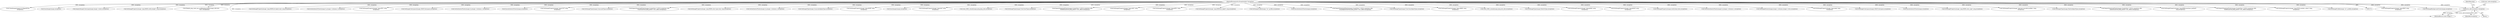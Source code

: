 digraph "0_ImageMagick_8ca35831e91c3db8c6d281d09b605001003bec08@pointer" {
"1000457" [label="(Call,error_info.exception=exception)"];
"1000177" [label="(MethodParameterIn,ExceptionInfo *exception)"];
"1005198" [label="(Call,SetImageProperty(image,\"png:tRNS\",msg,\n                exception))"];
"1004178" [label="(Call,SetImageBackgroundColor(image,exception))"];
"1004841" [label="(Call,CloneImage(image,0,0,MagickTrue,\n            exception))"];
"1004313" [label="(Call,SyncImage(image,exception))"];
"1002760" [label="(Call,AcquireImageColormap(image,image->colors,exception))"];
"1000178" [label="(Block,)"];
"1002966" [label="(Call,SetImageProperty(image,\"png:IHDR.width,height\",msg,exception))"];
"1004539" [label="(Call,Magick_png_read_raw_profile(ping,image,image_info,text,\n                  (int) i,exception))"];
"1005492" [label="(MethodReturn,static Image *)"];
"1000832" [label="(Call,SetImageProperty(image,\"png:IHDR.bit-depth-orig\",msg,exception))"];
"1003377" [label="(Call,GetAuthenticPixels(image,0,y,image->columns,1,exception))"];
"1005299" [label="(Call,SetImageProperty(image,\"png:oFFs\",msg,\n                exception))"];
"1002622" [label="(Call,SetImageColorspace(image,GRAYColorspace,exception))"];
"1004339" [label="(Call,GetAuthenticPixels(image,0,y,image->columns,1,exception))"];
"1004001" [label="(Call,SyncAuthenticPixels(image,exception))"];
"1005186" [label="(Call,SetImageProperty(image,\"png:iCCP\",msg,\n                exception))"];
"1000457" [label="(Call,error_info.exception=exception)"];
"1005072" [label="(Call,SetImageType(image,GrayscaleType,exception))"];
"1003401" [label="(Call,ImportQuantumPixels(image,(CacheView *) NULL,quantum_info,\n              GrayQuantum,ping_pixels+row_offset,exception))"];
"1000816" [label="(Call,SetImageProperty(image,\"png:IHDR.color-type-orig\",msg,exception))"];
"1003959" [label="(Call,GetAuthenticPixels(image,0,y,image->columns,1,exception))"];
"1005042" [label="(Call,SetImageType(image,GrayscaleAlphaType,exception))"];
"1005221" [label="(Call,SetImageProperty(image,\"png:sRGB\",msg,\n                 exception))"];
"1004108" [label="(Call,SyncImage(image,exception))"];
"1005110" [label="(Call,SetImageProperty(image,\"png:text\",msg,\n                exception))"];
"1003075" [label="(Call,read_tIME_chunk(image,ping,ping_info,exception))"];
"1005090" [label="(Call,SetImageType(image,TrueColorType,exception))"];
"1003441" [label="(Call,ImportQuantumPixels(image,(CacheView *) NULL,quantum_info,\n              RGBAQuantum,ping_pixels+row_offset,exception))"];
"1005398" [label="(Call,SetImageProperty(image,\"png:caNv\",msg,\n                exception))"];
"1005266" [label="(Call,SetImageProperty(image,\"png:pHYs\",msg,\n                exception))"];
"1000463" [label="(Identifier,ping)"];
"1002982" [label="(Call,SetImageProperty(image,\"png:IHDR.bit_depth\",msg,exception))"];
"1001251" [label="(Call,SetImageProfile(image,\"icc\",profile,exception))"];
"1000461" [label="(Identifier,exception)"];
"1004418" [label="(Call,SyncAuthenticPixels(image,exception))"];
"1003421" [label="(Call,ImportQuantumPixels(image,(CacheView *) NULL,quantum_info,\n              GrayAlphaQuantum,ping_pixels+row_offset,exception))"];
"1005060" [label="(Call,SetImageType(image,TrueColorAlphaType,exception))"];
"1005148" [label="(Call,SetImageProperty(image,\"png:cHRM\",msg,\n                exception))"];
"1005304" [label="(Call,read_tIME_chunk(image,ping,end_info,exception))"];
"1005083" [label="(Call,SetImageType(image,PaletteType,exception))"];
"1005240" [label="(Call,SetImageProperty(image,\"png:gAMA\",msg,\n                exception))"];
"1005168" [label="(Call,SetImageProperty(image,\"png:bKGD\",msg,\n                exception))"];
"1004662" [label="(Call,SetImageProperty(image,text[i].key,value,exception))"];
"1000458" [label="(Call,error_info.exception)"];
"1003754" [label="(Call,QueueAuthenticPixels(image,0,y,image->columns,1,exception))"];
"1003206" [label="(Call,SetImageExtent(image,image->columns,image->rows,exception))"];
"1000177" [label="(MethodParameterIn,ExceptionInfo *exception)"];
"1005462" [label="(Call,SetImageProperty(image,\"png:vpAg\",msg,\n                exception))"];
"1002640" [label="(Call,SetImageColorspace(image,GRAYColorspace,exception))"];
"1003627" [label="(Call,SyncAuthenticPixels(image,exception))"];
"1003002" [label="(Call,SetImageProperty(image,\"png:IHDR.color_type\",msg,exception))"];
"1005129" [label="(Call,SetImageProperty(image,\"png:text-encoded profiles\",msg,\n                exception))"];
"1005053" [label="(Call,SetImageType(image,PaletteAlphaType,exception))"];
"1003461" [label="(Call,ImportQuantumPixels(image,(CacheView *) NULL,quantum_info,\n              IndexQuantum,ping_pixels+row_offset,exception))"];
"1003049" [label="(Call,SetImageProperty(image,\"png:IHDR.interlace_method\",\n         msg,exception))"];
"1003475" [label="(Call,ImportQuantumPixels(image,(CacheView *) NULL,quantum_info,\n              RGBQuantum,ping_pixels+row_offset,exception))"];
"1003070" [label="(Call,SetImageProperty(image,\"png:PLTE.number_colors\",msg,\n            exception))"];
"1001260" [label="(Call,SetImageProfile(image,\"icc\",profile,exception))"];
"1000457" -> "1000178"  [label="AST: "];
"1000457" -> "1000461"  [label="CFG: "];
"1000458" -> "1000457"  [label="AST: "];
"1000461" -> "1000457"  [label="AST: "];
"1000463" -> "1000457"  [label="CFG: "];
"1000457" -> "1005492"  [label="DDG: exception"];
"1000457" -> "1005492"  [label="DDG: error_info.exception"];
"1000177" -> "1000457"  [label="DDG: exception"];
"1000177" -> "1000174"  [label="AST: "];
"1000177" -> "1005492"  [label="DDG: exception"];
"1000177" -> "1000816"  [label="DDG: exception"];
"1000177" -> "1000832"  [label="DDG: exception"];
"1000177" -> "1001251"  [label="DDG: exception"];
"1000177" -> "1001260"  [label="DDG: exception"];
"1000177" -> "1002622"  [label="DDG: exception"];
"1000177" -> "1002640"  [label="DDG: exception"];
"1000177" -> "1002760"  [label="DDG: exception"];
"1000177" -> "1002966"  [label="DDG: exception"];
"1000177" -> "1002982"  [label="DDG: exception"];
"1000177" -> "1003002"  [label="DDG: exception"];
"1000177" -> "1003049"  [label="DDG: exception"];
"1000177" -> "1003070"  [label="DDG: exception"];
"1000177" -> "1003075"  [label="DDG: exception"];
"1000177" -> "1003206"  [label="DDG: exception"];
"1000177" -> "1003377"  [label="DDG: exception"];
"1000177" -> "1003401"  [label="DDG: exception"];
"1000177" -> "1003421"  [label="DDG: exception"];
"1000177" -> "1003441"  [label="DDG: exception"];
"1000177" -> "1003461"  [label="DDG: exception"];
"1000177" -> "1003475"  [label="DDG: exception"];
"1000177" -> "1003627"  [label="DDG: exception"];
"1000177" -> "1003754"  [label="DDG: exception"];
"1000177" -> "1003959"  [label="DDG: exception"];
"1000177" -> "1004001"  [label="DDG: exception"];
"1000177" -> "1004108"  [label="DDG: exception"];
"1000177" -> "1004178"  [label="DDG: exception"];
"1000177" -> "1004313"  [label="DDG: exception"];
"1000177" -> "1004339"  [label="DDG: exception"];
"1000177" -> "1004418"  [label="DDG: exception"];
"1000177" -> "1004539"  [label="DDG: exception"];
"1000177" -> "1004662"  [label="DDG: exception"];
"1000177" -> "1004841"  [label="DDG: exception"];
"1000177" -> "1005042"  [label="DDG: exception"];
"1000177" -> "1005053"  [label="DDG: exception"];
"1000177" -> "1005060"  [label="DDG: exception"];
"1000177" -> "1005072"  [label="DDG: exception"];
"1000177" -> "1005083"  [label="DDG: exception"];
"1000177" -> "1005090"  [label="DDG: exception"];
"1000177" -> "1005110"  [label="DDG: exception"];
"1000177" -> "1005129"  [label="DDG: exception"];
"1000177" -> "1005148"  [label="DDG: exception"];
"1000177" -> "1005168"  [label="DDG: exception"];
"1000177" -> "1005186"  [label="DDG: exception"];
"1000177" -> "1005198"  [label="DDG: exception"];
"1000177" -> "1005221"  [label="DDG: exception"];
"1000177" -> "1005240"  [label="DDG: exception"];
"1000177" -> "1005266"  [label="DDG: exception"];
"1000177" -> "1005299"  [label="DDG: exception"];
"1000177" -> "1005304"  [label="DDG: exception"];
"1000177" -> "1005398"  [label="DDG: exception"];
"1000177" -> "1005462"  [label="DDG: exception"];
}
